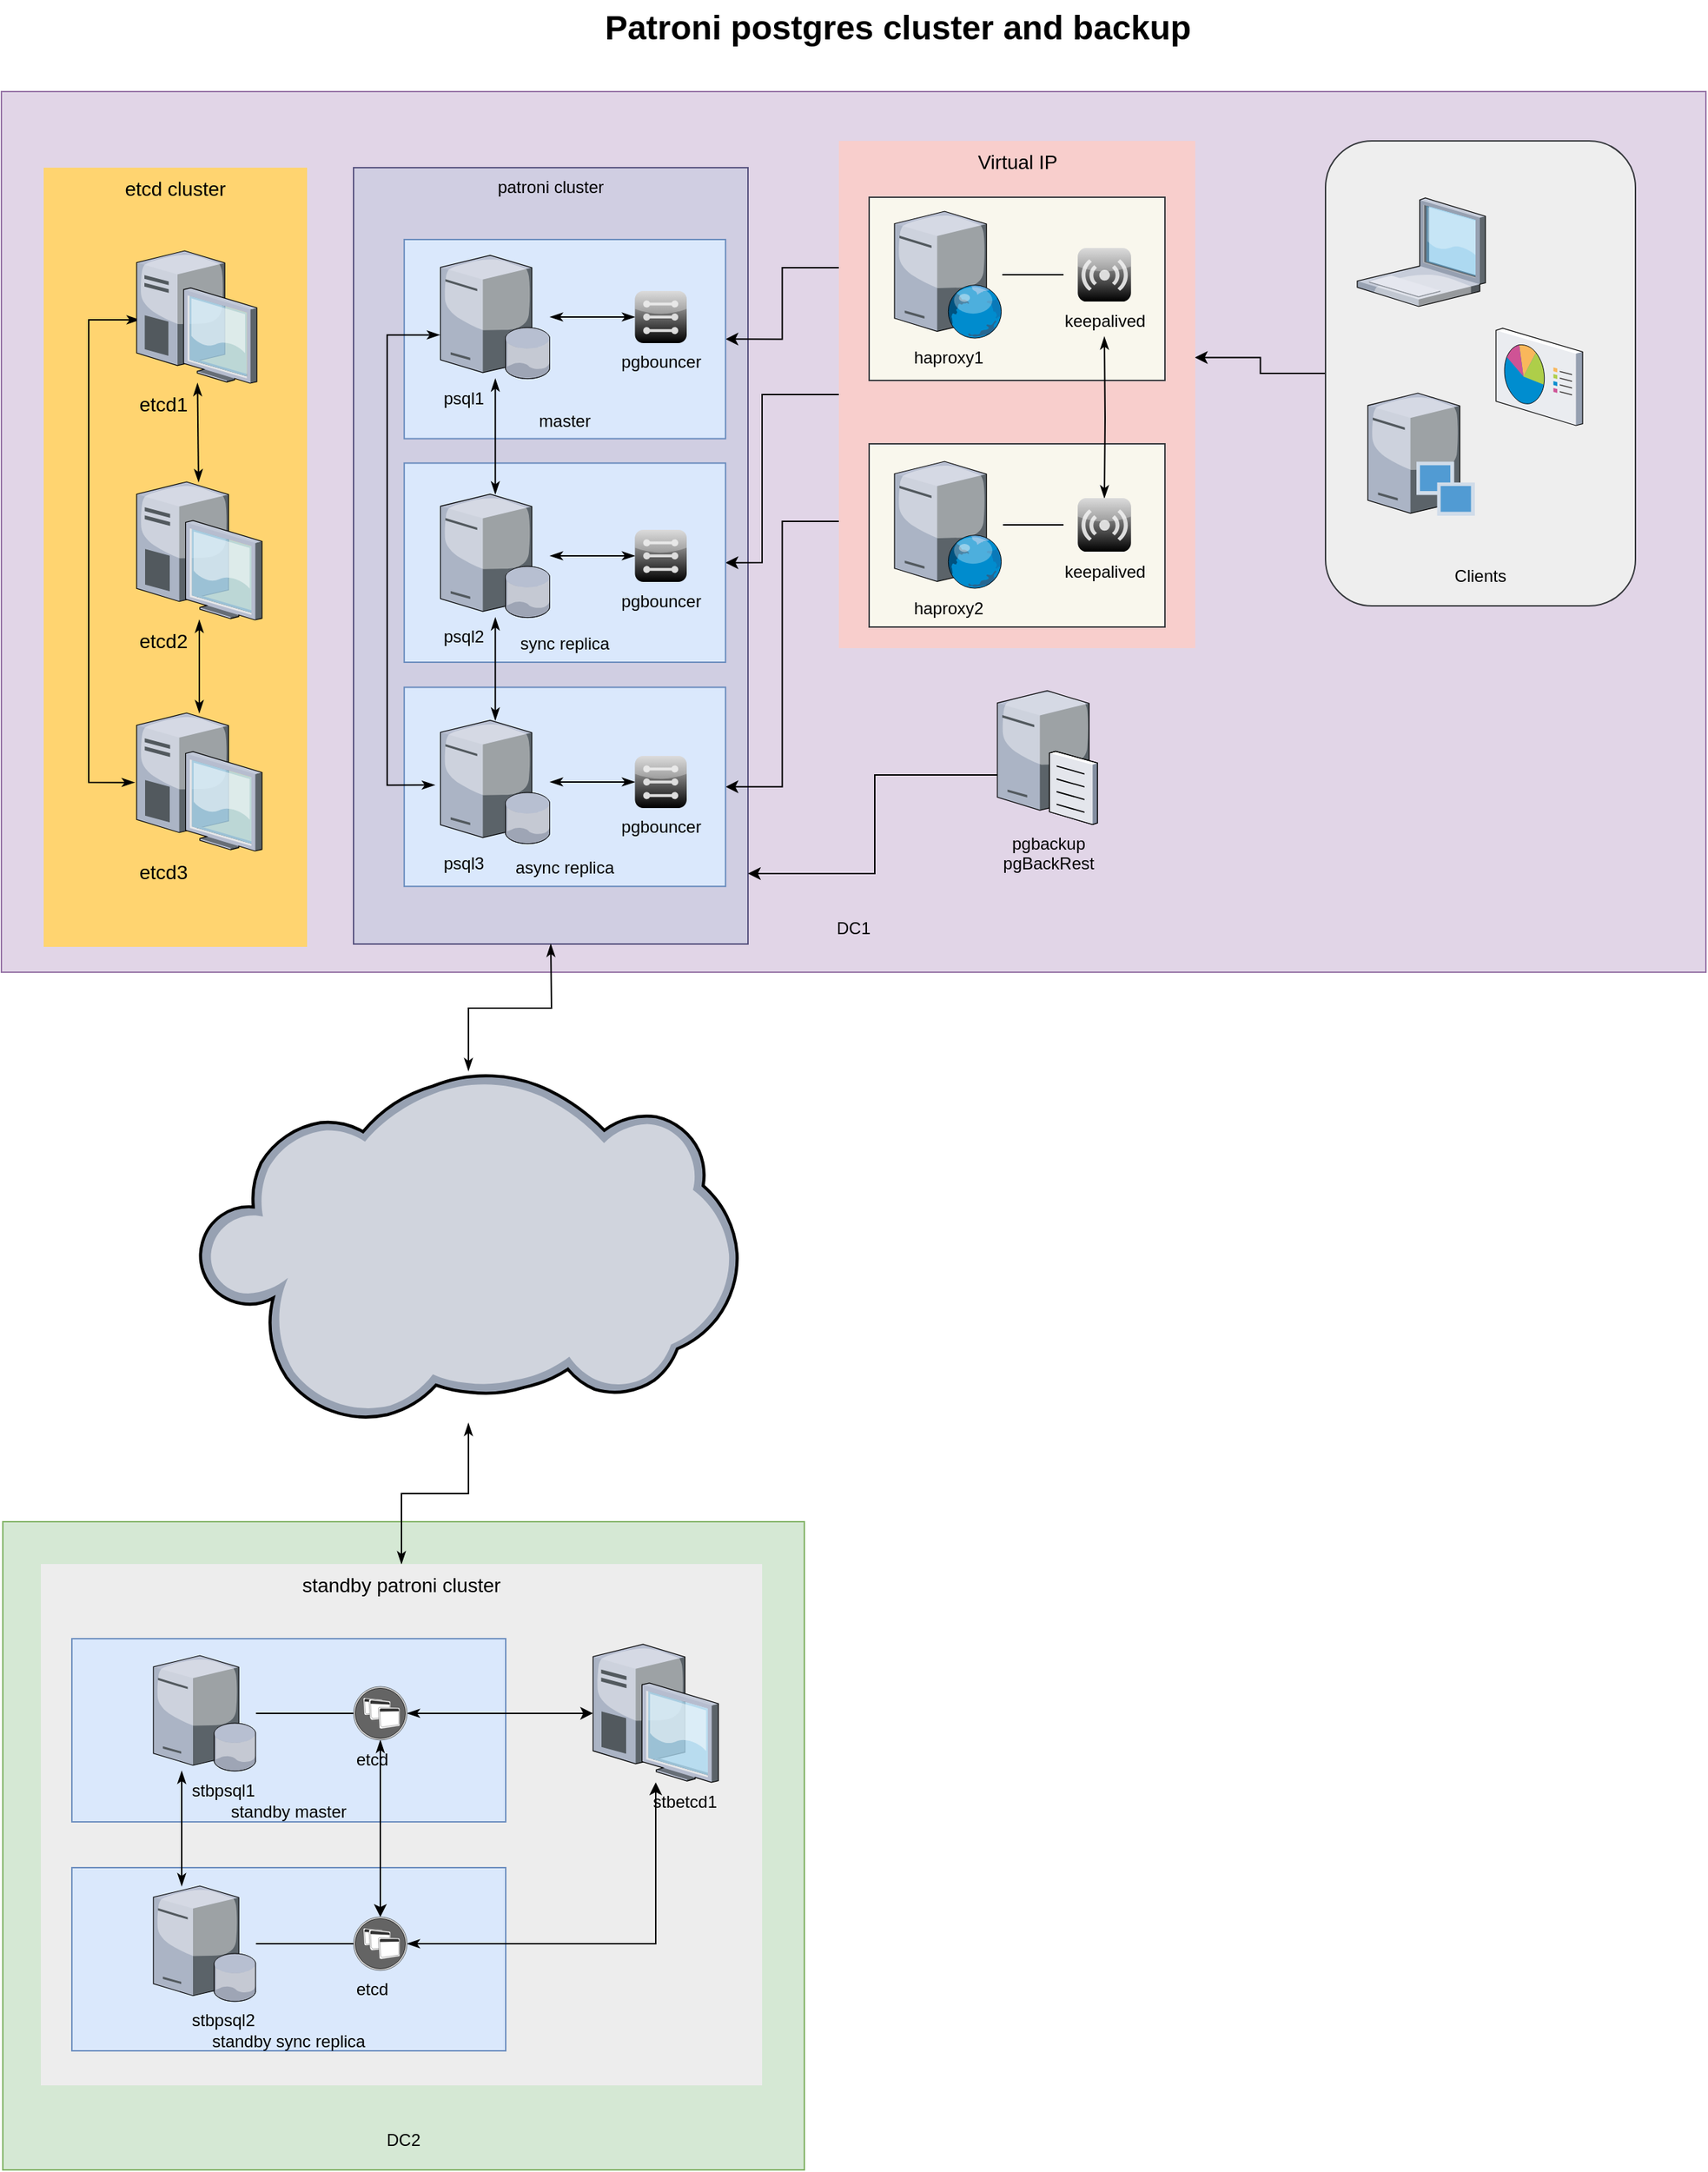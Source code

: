 <mxfile version="26.1.1">
  <diagram name="Page-1" id="e3a06f82-3646-2815-327d-82caf3d4e204">
    <mxGraphModel dx="1222" dy="646" grid="1" gridSize="10" guides="1" tooltips="1" connect="1" arrows="1" fold="1" page="1" pageScale="1.5" pageWidth="827" pageHeight="1169" background="none" math="0" shadow="0">
      <root>
        <mxCell id="0" style=";html=1;" />
        <mxCell id="1" style=";html=1;" parent="0" />
        <mxCell id="OnugJWIFJ-SHljwlnt-U-55" value="&lt;div&gt;&lt;br&gt;&lt;/div&gt;&lt;div&gt;&lt;br&gt;&lt;/div&gt;&lt;div&gt;&lt;br&gt;&lt;/div&gt;&lt;div&gt;&lt;br&gt;&lt;/div&gt;&lt;div&gt;&lt;br&gt;&lt;/div&gt;&lt;div&gt;&lt;br&gt;&lt;/div&gt;&lt;div&gt;&lt;br&gt;&lt;/div&gt;&lt;div&gt;&lt;br&gt;&lt;/div&gt;&lt;div&gt;&lt;br&gt;&lt;/div&gt;&lt;div&gt;&lt;br&gt;&lt;/div&gt;&lt;div&gt;&lt;br&gt;&lt;/div&gt;&lt;div&gt;&lt;br&gt;&lt;/div&gt;&lt;div&gt;&lt;br&gt;&lt;/div&gt;&lt;div&gt;&lt;br&gt;&lt;/div&gt;&lt;div&gt;&lt;br&gt;&lt;/div&gt;&lt;div&gt;&lt;br&gt;&lt;/div&gt;&lt;div&gt;&lt;br&gt;&lt;/div&gt;&lt;div&gt;&lt;br&gt;&lt;/div&gt;&lt;div&gt;&lt;br&gt;&lt;/div&gt;&lt;div&gt;&lt;br&gt;&lt;/div&gt;&lt;div&gt;&lt;br&gt;&lt;/div&gt;&lt;div&gt;&lt;br&gt;&lt;/div&gt;&lt;div&gt;&lt;br&gt;&lt;/div&gt;&lt;div&gt;&lt;br&gt;&lt;/div&gt;&lt;div&gt;&lt;br&gt;&lt;/div&gt;&lt;div&gt;&lt;br&gt;&lt;/div&gt;&lt;div&gt;&lt;br&gt;&lt;/div&gt;&lt;div&gt;&lt;br&gt;&lt;/div&gt;&lt;div&gt;&lt;br&gt;&lt;/div&gt;&lt;div&gt;&lt;br&gt;&lt;/div&gt;&lt;div&gt;&lt;br&gt;&lt;/div&gt;&lt;div&gt;&lt;br&gt;&lt;/div&gt;&lt;div&gt;&lt;br&gt;&lt;/div&gt;&lt;div&gt;&lt;br&gt;&lt;/div&gt;&lt;div&gt;&lt;br&gt;&lt;/div&gt;&lt;div&gt;&lt;br&gt;&lt;/div&gt;&lt;div&gt;&lt;br&gt;&lt;/div&gt;&lt;div&gt;&lt;br&gt;&lt;/div&gt;&lt;div&gt;&lt;br&gt;&lt;/div&gt;DC1" style="rounded=0;whiteSpace=wrap;html=1;fillColor=#e1d5e7;strokeColor=#9673a6;" vertex="1" parent="1">
          <mxGeometry x="10" y="85" width="1210" height="625" as="geometry" />
        </mxCell>
        <mxCell id="OnugJWIFJ-SHljwlnt-U-62" value="patroni cluster" style="group;fillColor=#d0cee2;strokeColor=#56517e;container=0;" vertex="1" connectable="0" parent="1">
          <mxGeometry x="260" y="139" width="280" height="551" as="geometry" />
        </mxCell>
        <mxCell id="OnugJWIFJ-SHljwlnt-U-80" value="&lt;div&gt;&lt;br&gt;&lt;/div&gt;&lt;div&gt;&lt;br&gt;&lt;/div&gt;&lt;div&gt;&lt;br&gt;&lt;/div&gt;&lt;div&gt;&lt;br&gt;&lt;/div&gt;&lt;div&gt;&lt;br&gt;&lt;/div&gt;&lt;div&gt;&lt;br&gt;&lt;/div&gt;&lt;div&gt;&lt;br&gt;&lt;/div&gt;&lt;div&gt;&lt;br&gt;&lt;/div&gt;&lt;div&gt;&lt;br&gt;&lt;/div&gt;&lt;div&gt;&lt;br&gt;&lt;/div&gt;&lt;div&gt;&lt;br&gt;&lt;/div&gt;&lt;div&gt;&lt;br&gt;&lt;/div&gt;&lt;div&gt;&lt;br&gt;&lt;/div&gt;&lt;div&gt;&lt;br&gt;&lt;/div&gt;&lt;div&gt;&lt;br&gt;&lt;/div&gt;&lt;div&gt;&lt;br&gt;&lt;/div&gt;&lt;div&gt;&lt;br&gt;&lt;/div&gt;&lt;div&gt;&lt;br&gt;&lt;/div&gt;&lt;div&gt;&lt;br&gt;&lt;/div&gt;&lt;div&gt;&lt;br&gt;&lt;/div&gt;&lt;div&gt;&lt;br&gt;&lt;/div&gt;&lt;div&gt;&lt;br&gt;&lt;/div&gt;&lt;div&gt;&lt;br&gt;&lt;/div&gt;&lt;div&gt;&lt;br&gt;&lt;/div&gt;&lt;div&gt;&lt;br&gt;&lt;/div&gt;&lt;div&gt;&lt;br&gt;&lt;/div&gt;&lt;div&gt;&lt;br&gt;&lt;/div&gt;&lt;div&gt;&lt;br&gt;&lt;/div&gt;&lt;div&gt;&lt;br&gt;&lt;/div&gt;&lt;div&gt;DC2&lt;/div&gt;" style="rounded=0;whiteSpace=wrap;html=1;fillColor=#d5e8d4;strokeColor=#82b366;" vertex="1" parent="1">
          <mxGeometry x="11" y="1100" width="569" height="460" as="geometry" />
        </mxCell>
        <mxCell id="OnugJWIFJ-SHljwlnt-U-51" style="edgeStyle=orthogonalEdgeStyle;rounded=0;orthogonalLoop=1;jettySize=auto;html=1;entryX=0.999;entryY=0.427;entryDx=0;entryDy=0;exitX=0;exitY=0.5;exitDx=0;exitDy=0;entryPerimeter=0;" edge="1" parent="1" source="OnugJWIFJ-SHljwlnt-U-49" target="6a7d8f32e03d9370-61">
          <mxGeometry relative="1" as="geometry">
            <mxPoint x="990" y="285" as="sourcePoint" />
            <mxPoint x="850" y="284.5" as="targetPoint" />
          </mxGeometry>
        </mxCell>
        <mxCell id="OnugJWIFJ-SHljwlnt-U-59" style="edgeStyle=orthogonalEdgeStyle;rounded=0;orthogonalLoop=1;jettySize=auto;html=1;exitX=0;exitY=0.25;exitDx=0;exitDy=0;entryX=1;entryY=0.5;entryDx=0;entryDy=0;" edge="1" parent="1" source="6a7d8f32e03d9370-61" target="OnugJWIFJ-SHljwlnt-U-19">
          <mxGeometry relative="1" as="geometry" />
        </mxCell>
        <mxCell id="OnugJWIFJ-SHljwlnt-U-60" style="edgeStyle=orthogonalEdgeStyle;rounded=0;orthogonalLoop=1;jettySize=auto;html=1;exitX=0;exitY=0.5;exitDx=0;exitDy=0;entryX=1;entryY=0.5;entryDx=0;entryDy=0;" edge="1" parent="1" source="6a7d8f32e03d9370-61" target="OnugJWIFJ-SHljwlnt-U-20">
          <mxGeometry relative="1" as="geometry">
            <Array as="points">
              <mxPoint x="550" y="300" />
              <mxPoint x="550" y="419" />
            </Array>
          </mxGeometry>
        </mxCell>
        <mxCell id="OnugJWIFJ-SHljwlnt-U-61" style="edgeStyle=orthogonalEdgeStyle;rounded=0;orthogonalLoop=1;jettySize=auto;html=1;exitX=0;exitY=0.75;exitDx=0;exitDy=0;entryX=1;entryY=0.5;entryDx=0;entryDy=0;" edge="1" parent="1" source="6a7d8f32e03d9370-61" target="OnugJWIFJ-SHljwlnt-U-21">
          <mxGeometry relative="1" as="geometry" />
        </mxCell>
        <mxCell id="6a7d8f32e03d9370-61" value="Virtual IP" style="whiteSpace=wrap;html=1;fillColor=#f8cecc;fontSize=14;strokeColor=none;verticalAlign=top;" parent="1" vertex="1">
          <mxGeometry x="604.5" y="120" width="253" height="360" as="geometry" />
        </mxCell>
        <mxCell id="OnugJWIFJ-SHljwlnt-U-41" value="" style="rounded=0;whiteSpace=wrap;html=1;fillColor=#f9f7ed;strokeColor=#36393d;" vertex="1" parent="1">
          <mxGeometry x="626" y="335" width="210" height="130" as="geometry" />
        </mxCell>
        <mxCell id="OnugJWIFJ-SHljwlnt-U-40" value="" style="rounded=0;whiteSpace=wrap;html=1;fillColor=#f9f7ed;strokeColor=#36393d;" vertex="1" parent="1">
          <mxGeometry x="626" y="160" width="210" height="130" as="geometry" />
        </mxCell>
        <mxCell id="6a7d8f32e03d9370-57" value="etcd cluster" style="whiteSpace=wrap;html=1;fillColor=#FFD470;gradientColor=none;fontSize=14;strokeColor=none;verticalAlign=top;" parent="1" vertex="1">
          <mxGeometry x="40" y="139" width="187" height="553" as="geometry" />
        </mxCell>
        <mxCell id="OnugJWIFJ-SHljwlnt-U-5" value="" style="edgeStyle=none;rounded=0;orthogonalLoop=1;jettySize=auto;html=1;endArrow=classicThin;startFill=1;startArrow=classicThin;endFill=1;" edge="1" parent="1" source="6a7d8f32e03d9370-5" target="6a7d8f32e03d9370-4">
          <mxGeometry relative="1" as="geometry" />
        </mxCell>
        <mxCell id="6a7d8f32e03d9370-53" style="edgeStyle=none;rounded=0;html=1;startSize=10;endSize=10;jettySize=auto;orthogonalLoop=1;fontSize=14;endArrow=none;endFill=0;strokeWidth=2;" parent="1" edge="1">
          <mxGeometry relative="1" as="geometry">
            <mxPoint x="1234.498" y="409" as="targetPoint" />
          </mxGeometry>
        </mxCell>
        <mxCell id="6a7d8f32e03d9370-62" value="Patroni postgres cluster and backup" style="text;strokeColor=none;fillColor=none;html=1;fontSize=24;fontStyle=1;verticalAlign=middle;align=center;" parent="1" vertex="1">
          <mxGeometry x="370" y="20" width="551" height="40" as="geometry" />
        </mxCell>
        <mxCell id="OnugJWIFJ-SHljwlnt-U-6" value="" style="edgeStyle=none;rounded=0;orthogonalLoop=1;jettySize=auto;html=1;endArrow=classicThin;startFill=1;startArrow=classicThin;endFill=1;" edge="1" parent="1" source="6a7d8f32e03d9370-3" target="6a7d8f32e03d9370-4">
          <mxGeometry relative="1" as="geometry" />
        </mxCell>
        <mxCell id="6a7d8f32e03d9370-3" value="etcd3&lt;div&gt;&lt;br&gt;&lt;/div&gt;" style="verticalLabelPosition=bottom;aspect=fixed;html=1;verticalAlign=top;strokeColor=none;shape=mxgraph.citrix.desktop;fillColor=#66B2FF;gradientColor=#0066CC;fontSize=14;align=left;" parent="1" vertex="1">
          <mxGeometry x="106.0" y="526" width="89" height="98" as="geometry" />
        </mxCell>
        <mxCell id="6a7d8f32e03d9370-4" value="etcd2" style="verticalLabelPosition=bottom;aspect=fixed;html=1;verticalAlign=top;strokeColor=none;shape=mxgraph.citrix.desktop;fillColor=#66B2FF;gradientColor=#0066CC;fontSize=14;align=left;" parent="1" vertex="1">
          <mxGeometry x="106.0" y="362.0" width="89" height="98" as="geometry" />
        </mxCell>
        <mxCell id="OnugJWIFJ-SHljwlnt-U-8" style="edgeStyle=orthogonalEdgeStyle;rounded=0;orthogonalLoop=1;jettySize=auto;html=1;endArrow=classicThin;startFill=1;startArrow=classicThin;endFill=1;" edge="1" parent="1">
          <mxGeometry relative="1" as="geometry">
            <mxPoint x="104.556" y="575.333" as="targetPoint" />
            <mxPoint x="108" y="247" as="sourcePoint" />
            <Array as="points">
              <mxPoint x="72" y="247" />
              <mxPoint x="72" y="575" />
            </Array>
          </mxGeometry>
        </mxCell>
        <mxCell id="6a7d8f32e03d9370-5" value="etcd1" style="verticalLabelPosition=bottom;aspect=fixed;html=1;verticalAlign=top;strokeColor=none;shape=mxgraph.citrix.desktop;fillColor=#66B2FF;gradientColor=#0066CC;fontSize=14;direction=east;align=left;" parent="1" vertex="1">
          <mxGeometry x="106" y="198" width="85.37" height="94" as="geometry" />
        </mxCell>
        <mxCell id="6a7d8f32e03d9370-54" style="edgeStyle=none;rounded=0;html=1;startSize=10;endSize=10;jettySize=auto;orthogonalLoop=1;fontSize=14;endArrow=none;endFill=0;strokeWidth=2;" parent="1" edge="1">
          <mxGeometry relative="1" as="geometry">
            <mxPoint x="1251.19" y="508" as="sourcePoint" />
          </mxGeometry>
        </mxCell>
        <mxCell id="6a7d8f32e03d9370-55" style="edgeStyle=none;rounded=0;html=1;startSize=10;endSize=10;jettySize=auto;orthogonalLoop=1;fontSize=14;endArrow=none;endFill=0;strokeWidth=2;" parent="1" edge="1">
          <mxGeometry relative="1" as="geometry">
            <mxPoint x="1267" y="529.619" as="sourcePoint" />
          </mxGeometry>
        </mxCell>
        <mxCell id="OnugJWIFJ-SHljwlnt-U-4" style="edgeStyle=orthogonalEdgeStyle;rounded=0;orthogonalLoop=1;jettySize=auto;html=1;exitX=0.5;exitY=1;exitDx=0;exitDy=0;" edge="1" parent="1" source="6a7d8f32e03d9370-57" target="6a7d8f32e03d9370-57">
          <mxGeometry relative="1" as="geometry" />
        </mxCell>
        <mxCell id="OnugJWIFJ-SHljwlnt-U-32" value="" style="edgeStyle=orthogonalEdgeStyle;rounded=0;orthogonalLoop=1;jettySize=auto;html=1;endArrow=none;startFill=0;" edge="1" parent="1" source="OnugJWIFJ-SHljwlnt-U-29">
          <mxGeometry relative="1" as="geometry">
            <mxPoint x="764" y="215" as="targetPoint" />
          </mxGeometry>
        </mxCell>
        <mxCell id="OnugJWIFJ-SHljwlnt-U-29" value="haproxy1" style="verticalLabelPosition=bottom;sketch=0;aspect=fixed;html=1;verticalAlign=top;strokeColor=none;align=center;outlineConnect=0;shape=mxgraph.citrix.web_server;" vertex="1" parent="1">
          <mxGeometry x="644" y="170" width="76.5" height="90" as="geometry" />
        </mxCell>
        <mxCell id="OnugJWIFJ-SHljwlnt-U-30" value="haproxy2" style="verticalLabelPosition=bottom;sketch=0;aspect=fixed;html=1;verticalAlign=top;strokeColor=none;align=center;outlineConnect=0;shape=mxgraph.citrix.web_server;" vertex="1" parent="1">
          <mxGeometry x="644" y="347.5" width="76.5" height="90" as="geometry" />
        </mxCell>
        <mxCell id="OnugJWIFJ-SHljwlnt-U-39" value="" style="edgeStyle=orthogonalEdgeStyle;rounded=0;orthogonalLoop=1;jettySize=auto;html=1;startArrow=classicThin;startFill=1;endArrow=classicThin;endFill=1;" edge="1" parent="1" target="OnugJWIFJ-SHljwlnt-U-34">
          <mxGeometry relative="1" as="geometry">
            <mxPoint x="793" y="259" as="sourcePoint" />
            <mxPoint x="793" y="314" as="targetPoint" />
          </mxGeometry>
        </mxCell>
        <mxCell id="OnugJWIFJ-SHljwlnt-U-31" value="keepalived" style="verticalLabelPosition=bottom;sketch=0;aspect=fixed;html=1;verticalAlign=top;strokeColor=none;align=center;outlineConnect=0;shape=mxgraph.citrix.role_repeater;fillColor=#CCCCCC;gradientColor=#000000;gradientDirection=south;" vertex="1" parent="1">
          <mxGeometry x="774" y="196" width="38" height="38" as="geometry" />
        </mxCell>
        <mxCell id="OnugJWIFJ-SHljwlnt-U-33" value="" style="edgeStyle=orthogonalEdgeStyle;rounded=0;orthogonalLoop=1;jettySize=auto;html=1;endArrow=none;startFill=0;" edge="1" parent="1">
          <mxGeometry relative="1" as="geometry">
            <mxPoint x="721" y="392.5" as="sourcePoint" />
            <mxPoint x="764" y="392.5" as="targetPoint" />
          </mxGeometry>
        </mxCell>
        <mxCell id="OnugJWIFJ-SHljwlnt-U-34" value="keepalived" style="verticalLabelPosition=bottom;sketch=0;aspect=fixed;html=1;verticalAlign=top;strokeColor=none;align=center;outlineConnect=0;shape=mxgraph.citrix.role_repeater;fillColor=#CCCCCC;gradientColor=#000000;gradientDirection=south;" vertex="1" parent="1">
          <mxGeometry x="774" y="373.5" width="38" height="38" as="geometry" />
        </mxCell>
        <mxCell id="OnugJWIFJ-SHljwlnt-U-96" style="edgeStyle=orthogonalEdgeStyle;rounded=0;orthogonalLoop=1;jettySize=auto;html=1;" edge="1" parent="1" source="OnugJWIFJ-SHljwlnt-U-42">
          <mxGeometry relative="1" as="geometry">
            <mxPoint x="540.0" y="640" as="targetPoint" />
            <Array as="points">
              <mxPoint x="630" y="570" />
              <mxPoint x="630" y="640" />
            </Array>
          </mxGeometry>
        </mxCell>
        <mxCell id="OnugJWIFJ-SHljwlnt-U-42" value="pgbackup&lt;br&gt;pgBackRest" style="verticalLabelPosition=bottom;sketch=0;aspect=fixed;html=1;verticalAlign=top;strokeColor=none;align=center;outlineConnect=0;shape=mxgraph.citrix.file_server;" vertex="1" parent="1">
          <mxGeometry x="717" y="508" width="71" height="97" as="geometry" />
        </mxCell>
        <mxCell id="OnugJWIFJ-SHljwlnt-U-97" style="edgeStyle=orthogonalEdgeStyle;rounded=0;orthogonalLoop=1;jettySize=auto;html=1;endArrow=classicThin;endFill=1;startArrow=classicThin;startFill=1;" edge="1" parent="1" source="OnugJWIFJ-SHljwlnt-U-54">
          <mxGeometry relative="1" as="geometry">
            <mxPoint x="400.0" y="690" as="targetPoint" />
          </mxGeometry>
        </mxCell>
        <mxCell id="OnugJWIFJ-SHljwlnt-U-54" value="" style="verticalLabelPosition=bottom;sketch=0;aspect=fixed;html=1;verticalAlign=top;strokeColor=none;align=center;outlineConnect=0;shape=mxgraph.citrix.cloud;" vertex="1" parent="1">
          <mxGeometry x="150.0" y="780" width="383.06" height="250" as="geometry" />
        </mxCell>
        <mxCell id="OnugJWIFJ-SHljwlnt-U-56" value="" style="group" vertex="1" connectable="0" parent="1">
          <mxGeometry x="950" y="120" width="220" height="330" as="geometry" />
        </mxCell>
        <mxCell id="OnugJWIFJ-SHljwlnt-U-49" value="&lt;div&gt;&lt;br&gt;&lt;/div&gt;&lt;div&gt;&lt;br&gt;&lt;/div&gt;&lt;div&gt;&lt;br&gt;&lt;/div&gt;&lt;div&gt;&lt;br&gt;&lt;/div&gt;&lt;div&gt;&lt;br&gt;&lt;/div&gt;&lt;div&gt;&lt;br&gt;&lt;/div&gt;&lt;div&gt;&lt;br&gt;&lt;/div&gt;&lt;div&gt;&lt;br&gt;&lt;/div&gt;&lt;div&gt;&lt;br&gt;&lt;/div&gt;&lt;div&gt;&lt;br&gt;&lt;/div&gt;&lt;div&gt;&lt;br&gt;&lt;/div&gt;&lt;div&gt;&lt;br&gt;&lt;/div&gt;&lt;div&gt;&lt;br&gt;&lt;/div&gt;&lt;div&gt;&lt;br&gt;&lt;/div&gt;&lt;div&gt;&lt;br&gt;&lt;/div&gt;&lt;div&gt;&lt;br&gt;&lt;/div&gt;&lt;div&gt;&lt;br&gt;&lt;/div&gt;&lt;div&gt;&lt;br&gt;&lt;/div&gt;&lt;div&gt;&lt;br&gt;&lt;/div&gt;&lt;div&gt;&lt;br&gt;&lt;/div&gt;&lt;div&gt;&lt;span style=&quot;background-color: transparent; color: light-dark(rgb(0, 0, 0), rgb(255, 255, 255));&quot;&gt;Clients&lt;/span&gt;&lt;/div&gt;" style="rounded=1;whiteSpace=wrap;html=1;fillColor=#eeeeee;strokeColor=#36393d;" vertex="1" parent="OnugJWIFJ-SHljwlnt-U-56">
          <mxGeometry width="220" height="330" as="geometry" />
        </mxCell>
        <mxCell id="OnugJWIFJ-SHljwlnt-U-46" value="" style="verticalLabelPosition=bottom;sketch=0;aspect=fixed;html=1;verticalAlign=top;strokeColor=none;align=center;outlineConnect=0;shape=mxgraph.citrix.laptop_1;" vertex="1" parent="OnugJWIFJ-SHljwlnt-U-56">
          <mxGeometry x="22.5" y="40.5" width="91" height="77" as="geometry" />
        </mxCell>
        <mxCell id="OnugJWIFJ-SHljwlnt-U-47" value="" style="verticalLabelPosition=bottom;sketch=0;aspect=fixed;html=1;verticalAlign=top;strokeColor=none;align=center;outlineConnect=0;shape=mxgraph.citrix.reporting;" vertex="1" parent="OnugJWIFJ-SHljwlnt-U-56">
          <mxGeometry x="121" y="133" width="61.5" height="69" as="geometry" />
        </mxCell>
        <mxCell id="OnugJWIFJ-SHljwlnt-U-48" value="" style="verticalLabelPosition=bottom;sketch=0;aspect=fixed;html=1;verticalAlign=top;strokeColor=none;align=center;outlineConnect=0;shape=mxgraph.citrix.provisioning_server;" vertex="1" parent="OnugJWIFJ-SHljwlnt-U-56">
          <mxGeometry x="30" y="179" width="76" height="87" as="geometry" />
        </mxCell>
        <mxCell id="OnugJWIFJ-SHljwlnt-U-83" style="edgeStyle=orthogonalEdgeStyle;rounded=0;orthogonalLoop=1;jettySize=auto;html=1;startArrow=classicThin;startFill=1;endArrow=classicThin;endFill=1;" edge="1" parent="1" source="OnugJWIFJ-SHljwlnt-U-64" target="OnugJWIFJ-SHljwlnt-U-54">
          <mxGeometry relative="1" as="geometry" />
        </mxCell>
        <mxCell id="OnugJWIFJ-SHljwlnt-U-64" value="standby patroni cluster" style="whiteSpace=wrap;html=1;fillColor=#EDEDED;fontSize=14;strokeColor=none;verticalAlign=top;" vertex="1" parent="1">
          <mxGeometry x="38" y="1130" width="512" height="370" as="geometry" />
        </mxCell>
        <mxCell id="OnugJWIFJ-SHljwlnt-U-66" value="&lt;div&gt;&lt;br&gt;&lt;/div&gt;&lt;div&gt;&lt;br&gt;&lt;/div&gt;&lt;div&gt;&lt;br&gt;&lt;/div&gt;&lt;div&gt;&lt;br&gt;&lt;/div&gt;&lt;div&gt;&lt;br&gt;&lt;/div&gt;&lt;div&gt;&lt;br&gt;&lt;/div&gt;&lt;div&gt;&lt;br&gt;&lt;/div&gt;&lt;div&gt;&lt;br&gt;&lt;/div&gt;standby&amp;nbsp;sync replica" style="rounded=0;whiteSpace=wrap;html=1;fillColor=#dae8fc;strokeColor=#6c8ebf;" vertex="1" parent="1">
          <mxGeometry x="60.04" y="1345.5" width="307.96" height="130" as="geometry" />
        </mxCell>
        <mxCell id="OnugJWIFJ-SHljwlnt-U-88" style="edgeStyle=orthogonalEdgeStyle;rounded=0;orthogonalLoop=1;jettySize=auto;html=1;endArrow=none;startFill=0;" edge="1" parent="1" source="OnugJWIFJ-SHljwlnt-U-70" target="OnugJWIFJ-SHljwlnt-U-87">
          <mxGeometry relative="1" as="geometry" />
        </mxCell>
        <mxCell id="OnugJWIFJ-SHljwlnt-U-70" value="stbpsql2" style="verticalLabelPosition=bottom;sketch=0;aspect=fixed;html=1;verticalAlign=top;strokeColor=none;align=right;outlineConnect=0;shape=mxgraph.citrix.database_server;" vertex="1" parent="1">
          <mxGeometry x="117.889" y="1358.5" width="72.821" height="81.923" as="geometry" />
        </mxCell>
        <mxCell id="OnugJWIFJ-SHljwlnt-U-74" value="&lt;div&gt;&lt;br&gt;&lt;/div&gt;&lt;div&gt;&lt;br&gt;&lt;/div&gt;&lt;div&gt;&lt;br&gt;&lt;/div&gt;&lt;div&gt;&lt;br&gt;&lt;/div&gt;&lt;div&gt;&lt;br&gt;&lt;/div&gt;&lt;div&gt;&lt;br&gt;&lt;/div&gt;&lt;div&gt;&lt;br&gt;&lt;/div&gt;&lt;div&gt;&lt;br&gt;&lt;/div&gt;standby master" style="rounded=0;whiteSpace=wrap;html=1;fillColor=#dae8fc;strokeColor=#6c8ebf;" vertex="1" parent="1">
          <mxGeometry x="60.04" y="1183" width="307.96" height="130" as="geometry" />
        </mxCell>
        <mxCell id="OnugJWIFJ-SHljwlnt-U-86" style="edgeStyle=orthogonalEdgeStyle;rounded=0;orthogonalLoop=1;jettySize=auto;html=1;endArrow=none;startFill=0;" edge="1" parent="1" source="OnugJWIFJ-SHljwlnt-U-76" target="OnugJWIFJ-SHljwlnt-U-85">
          <mxGeometry relative="1" as="geometry" />
        </mxCell>
        <mxCell id="OnugJWIFJ-SHljwlnt-U-76" value="stbpsql1" style="verticalLabelPosition=bottom;sketch=0;aspect=fixed;html=1;verticalAlign=top;strokeColor=none;align=right;outlineConnect=0;shape=mxgraph.citrix.database_server;" vertex="1" parent="1">
          <mxGeometry x="117.889" y="1195" width="72.821" height="81.923" as="geometry" />
        </mxCell>
        <mxCell id="OnugJWIFJ-SHljwlnt-U-79" value="" style="edgeStyle=orthogonalEdgeStyle;rounded=0;orthogonalLoop=1;jettySize=auto;html=1;endArrow=classicThin;startFill=1;startArrow=classicThin;endFill=1;" edge="1" parent="1" source="OnugJWIFJ-SHljwlnt-U-76" target="OnugJWIFJ-SHljwlnt-U-70">
          <mxGeometry relative="1" as="geometry">
            <Array as="points">
              <mxPoint x="138" y="1320" />
              <mxPoint x="138" y="1320" />
            </Array>
          </mxGeometry>
        </mxCell>
        <mxCell id="OnugJWIFJ-SHljwlnt-U-82" value="stbetcd1" style="verticalLabelPosition=bottom;sketch=0;aspect=fixed;html=1;verticalAlign=top;strokeColor=none;align=right;outlineConnect=0;shape=mxgraph.citrix.desktop;" vertex="1" parent="1">
          <mxGeometry x="430" y="1186.96" width="89" height="98" as="geometry" />
        </mxCell>
        <mxCell id="OnugJWIFJ-SHljwlnt-U-89" style="edgeStyle=orthogonalEdgeStyle;rounded=0;orthogonalLoop=1;jettySize=auto;html=1;startArrow=classicThin;startFill=1;" edge="1" parent="1" source="OnugJWIFJ-SHljwlnt-U-85" target="OnugJWIFJ-SHljwlnt-U-82">
          <mxGeometry relative="1" as="geometry" />
        </mxCell>
        <mxCell id="OnugJWIFJ-SHljwlnt-U-91" style="edgeStyle=orthogonalEdgeStyle;rounded=0;orthogonalLoop=1;jettySize=auto;html=1;startArrow=classicThin;startFill=1;" edge="1" parent="1" source="OnugJWIFJ-SHljwlnt-U-85" target="OnugJWIFJ-SHljwlnt-U-87">
          <mxGeometry relative="1" as="geometry" />
        </mxCell>
        <mxCell id="OnugJWIFJ-SHljwlnt-U-85" value="etcd" style="verticalLabelPosition=bottom;sketch=0;aspect=fixed;html=1;verticalAlign=top;strokeColor=none;align=left;outlineConnect=0;shape=mxgraph.citrix.role_applications;" vertex="1" parent="1">
          <mxGeometry x="260" y="1216.96" width="38" height="38" as="geometry" />
        </mxCell>
        <mxCell id="OnugJWIFJ-SHljwlnt-U-90" style="edgeStyle=orthogonalEdgeStyle;rounded=0;orthogonalLoop=1;jettySize=auto;html=1;startArrow=classicThin;startFill=1;" edge="1" parent="1" source="OnugJWIFJ-SHljwlnt-U-87" target="OnugJWIFJ-SHljwlnt-U-82">
          <mxGeometry relative="1" as="geometry" />
        </mxCell>
        <mxCell id="OnugJWIFJ-SHljwlnt-U-87" value="etcd" style="verticalLabelPosition=bottom;sketch=0;aspect=fixed;html=1;verticalAlign=top;strokeColor=none;align=left;outlineConnect=0;shape=mxgraph.citrix.role_applications;" vertex="1" parent="1">
          <mxGeometry x="260" y="1380.46" width="38" height="38" as="geometry" />
        </mxCell>
        <mxCell id="OnugJWIFJ-SHljwlnt-U-20" value="&lt;div&gt;&lt;br&gt;&lt;/div&gt;&lt;div&gt;&lt;br&gt;&lt;/div&gt;&lt;div&gt;&lt;br&gt;&lt;/div&gt;&lt;div&gt;&lt;br&gt;&lt;/div&gt;&lt;div&gt;&lt;br&gt;&lt;/div&gt;&lt;div&gt;&lt;br&gt;&lt;/div&gt;&lt;div&gt;&lt;br&gt;&lt;/div&gt;&lt;div&gt;&lt;br&gt;&lt;/div&gt;sync replica" style="rounded=0;whiteSpace=wrap;html=1;fillColor=#dae8fc;strokeColor=#6c8ebf;" vertex="1" parent="1">
          <mxGeometry x="295.92" y="348.68" width="228.15" height="141.32" as="geometry" />
        </mxCell>
        <mxCell id="OnugJWIFJ-SHljwlnt-U-19" value="&lt;div&gt;&lt;br&gt;&lt;/div&gt;&lt;div&gt;&lt;br&gt;&lt;/div&gt;&lt;div&gt;&lt;br&gt;&lt;/div&gt;&lt;div&gt;&lt;br&gt;&lt;/div&gt;&lt;div&gt;&lt;br&gt;&lt;/div&gt;&lt;div&gt;&lt;br&gt;&lt;/div&gt;&lt;div&gt;&lt;br&gt;&lt;/div&gt;&lt;div&gt;&lt;br&gt;&lt;/div&gt;master" style="rounded=0;whiteSpace=wrap;html=1;fillColor=#dae8fc;strokeColor=#6c8ebf;" vertex="1" parent="1">
          <mxGeometry x="295.92" y="190" width="228.15" height="141.32" as="geometry" />
        </mxCell>
        <mxCell id="OnugJWIFJ-SHljwlnt-U-13" value="" style="edgeStyle=orthogonalEdgeStyle;rounded=0;orthogonalLoop=1;jettySize=auto;html=1;endArrow=classicThin;startFill=1;startArrow=classicThin;endFill=1;" edge="1" parent="1" source="OnugJWIFJ-SHljwlnt-U-9" target="OnugJWIFJ-SHljwlnt-U-10">
          <mxGeometry relative="1" as="geometry" />
        </mxCell>
        <mxCell id="OnugJWIFJ-SHljwlnt-U-9" value="psql1" style="verticalLabelPosition=bottom;sketch=0;aspect=fixed;html=1;verticalAlign=top;strokeColor=none;align=left;outlineConnect=0;shape=mxgraph.citrix.database_server;" vertex="1" parent="1">
          <mxGeometry x="321.704" y="201.21" width="77.841" height="87.571" as="geometry" />
        </mxCell>
        <mxCell id="OnugJWIFJ-SHljwlnt-U-93" style="edgeStyle=orthogonalEdgeStyle;rounded=0;orthogonalLoop=1;jettySize=auto;html=1;startArrow=classicThin;startFill=1;endArrow=classicThin;endFill=1;" edge="1" parent="1" source="OnugJWIFJ-SHljwlnt-U-12" target="OnugJWIFJ-SHljwlnt-U-9">
          <mxGeometry relative="1" as="geometry" />
        </mxCell>
        <mxCell id="OnugJWIFJ-SHljwlnt-U-12" value="pgbouncer" style="verticalLabelPosition=bottom;sketch=0;aspect=fixed;html=1;verticalAlign=top;strokeColor=none;align=center;outlineConnect=0;shape=mxgraph.citrix.role_cloudbridge;fillColor=#CCCCCC;gradientColor=#000000;gradientDirection=south;" vertex="1" parent="1">
          <mxGeometry x="459.63" y="226.508" width="36.974" height="36.974" as="geometry" />
        </mxCell>
        <mxCell id="OnugJWIFJ-SHljwlnt-U-94" style="edgeStyle=orthogonalEdgeStyle;rounded=0;orthogonalLoop=1;jettySize=auto;html=1;endArrow=classicThin;endFill=1;startArrow=classicThin;startFill=1;" edge="1" parent="1" source="OnugJWIFJ-SHljwlnt-U-15" target="OnugJWIFJ-SHljwlnt-U-10">
          <mxGeometry relative="1" as="geometry" />
        </mxCell>
        <mxCell id="OnugJWIFJ-SHljwlnt-U-15" value="pgbouncer" style="verticalLabelPosition=bottom;sketch=0;aspect=fixed;html=1;verticalAlign=top;strokeColor=none;align=center;outlineConnect=0;shape=mxgraph.citrix.role_cloudbridge;fillColor=#CCCCCC;gradientColor=#000000;gradientDirection=south;" vertex="1" parent="1">
          <mxGeometry x="459.63" y="396.012" width="36.974" height="36.974" as="geometry" />
        </mxCell>
        <mxCell id="OnugJWIFJ-SHljwlnt-U-21" value="&lt;div&gt;&lt;br&gt;&lt;/div&gt;&lt;div&gt;&lt;br&gt;&lt;/div&gt;&lt;div&gt;&lt;br&gt;&lt;/div&gt;&lt;div&gt;&lt;br&gt;&lt;/div&gt;&lt;div&gt;&lt;br&gt;&lt;/div&gt;&lt;div&gt;&lt;br&gt;&lt;/div&gt;&lt;div&gt;&lt;br&gt;&lt;/div&gt;&lt;div&gt;&lt;br&gt;&lt;/div&gt;async replica" style="rounded=0;whiteSpace=wrap;html=1;fillColor=#dae8fc;strokeColor=#6c8ebf;" vertex="1" parent="1">
          <mxGeometry x="295.92" y="507.77" width="228.15" height="141.32" as="geometry" />
        </mxCell>
        <mxCell id="OnugJWIFJ-SHljwlnt-U-10" value="psql2" style="verticalLabelPosition=bottom;sketch=0;aspect=fixed;html=1;verticalAlign=top;strokeColor=none;align=left;outlineConnect=0;shape=mxgraph.citrix.database_server;" vertex="1" parent="1">
          <mxGeometry x="321.704" y="370.715" width="77.841" height="87.571" as="geometry" />
        </mxCell>
        <mxCell id="OnugJWIFJ-SHljwlnt-U-11" value="psql3" style="verticalLabelPosition=bottom;sketch=0;aspect=fixed;html=1;verticalAlign=top;strokeColor=none;align=left;outlineConnect=0;shape=mxgraph.citrix.database_server;" vertex="1" parent="1">
          <mxGeometry x="321.704" y="531.211" width="77.841" height="87.571" as="geometry" />
        </mxCell>
        <mxCell id="OnugJWIFJ-SHljwlnt-U-95" style="edgeStyle=orthogonalEdgeStyle;rounded=0;orthogonalLoop=1;jettySize=auto;html=1;endArrow=classicThin;endFill=1;startArrow=classicThin;startFill=1;" edge="1" parent="1" source="OnugJWIFJ-SHljwlnt-U-16" target="OnugJWIFJ-SHljwlnt-U-11">
          <mxGeometry relative="1" as="geometry" />
        </mxCell>
        <mxCell id="OnugJWIFJ-SHljwlnt-U-16" value="pgbouncer" style="verticalLabelPosition=bottom;sketch=0;aspect=fixed;html=1;verticalAlign=top;strokeColor=none;align=center;outlineConnect=0;shape=mxgraph.citrix.role_cloudbridge;fillColor=#CCCCCC;gradientColor=#000000;gradientDirection=south;" vertex="1" parent="1">
          <mxGeometry x="459.63" y="556.509" width="36.974" height="36.974" as="geometry" />
        </mxCell>
        <mxCell id="OnugJWIFJ-SHljwlnt-U-17" style="edgeStyle=orthogonalEdgeStyle;rounded=0;orthogonalLoop=1;jettySize=auto;html=1;endArrow=classicThin;startFill=1;endFill=1;startArrow=classicThin;" edge="1" parent="1">
          <mxGeometry relative="1" as="geometry">
            <mxPoint x="317.613" y="577.178" as="targetPoint" />
            <mxPoint x="321.185" y="257.707" as="sourcePoint" />
            <Array as="points">
              <mxPoint x="283.852" y="257.707" />
              <mxPoint x="283.852" y="576.854" />
            </Array>
          </mxGeometry>
        </mxCell>
        <mxCell id="OnugJWIFJ-SHljwlnt-U-14" value="" style="edgeStyle=orthogonalEdgeStyle;rounded=0;orthogonalLoop=1;jettySize=auto;html=1;endArrow=classicThin;startFill=1;startArrow=classicThin;endFill=1;" edge="1" parent="1" source="OnugJWIFJ-SHljwlnt-U-10" target="OnugJWIFJ-SHljwlnt-U-11">
          <mxGeometry relative="1" as="geometry" />
        </mxCell>
      </root>
    </mxGraphModel>
  </diagram>
</mxfile>
